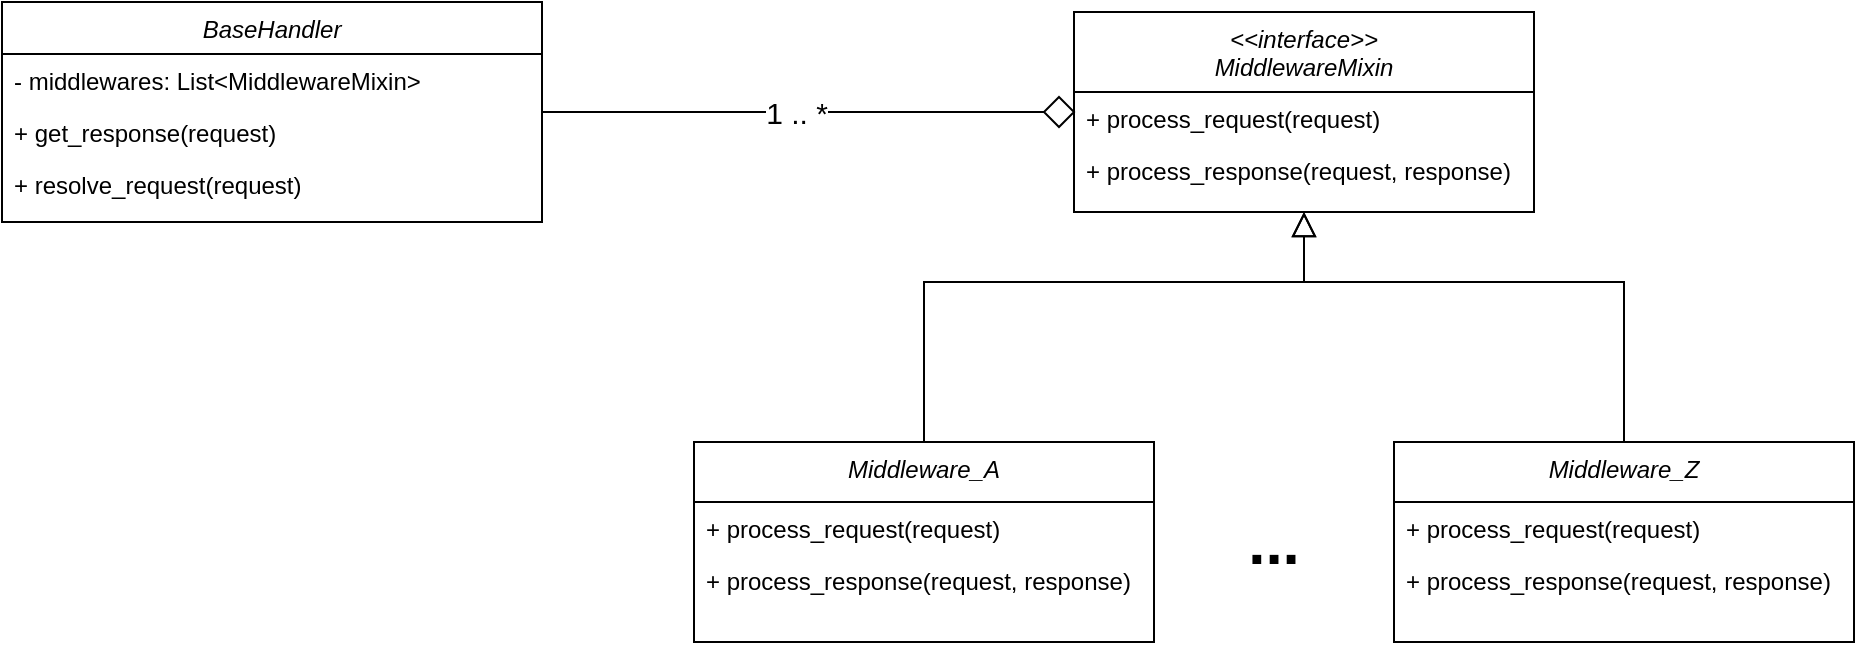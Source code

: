 <mxfile version="14.6.13" type="device" pages="2"><diagram id="C5RBs43oDa-KdzZeNtuy" name="uml-simplificado-django"><mxGraphModel dx="1021" dy="625" grid="1" gridSize="10" guides="1" tooltips="1" connect="1" arrows="1" fold="1" page="1" pageScale="1" pageWidth="827" pageHeight="1169" math="0" shadow="0"><root><mxCell id="WIyWlLk6GJQsqaUBKTNV-0"/><mxCell id="WIyWlLk6GJQsqaUBKTNV-1" parent="WIyWlLk6GJQsqaUBKTNV-0"/><mxCell id="e9A1BRxVFHIepZfqZcVU-36" style="edgeStyle=orthogonalEdgeStyle;rounded=0;orthogonalLoop=1;jettySize=auto;html=1;fontSize=30;endArrow=none;endFill=0;strokeWidth=1;jumpSize=6;entryX=0;entryY=0.5;entryDx=0;entryDy=0;" edge="1" parent="WIyWlLk6GJQsqaUBKTNV-1" source="zkfFHV4jXpPFQw0GAbJ--0" target="e9A1BRxVFHIepZfqZcVU-38"><mxGeometry relative="1" as="geometry"><Array as="points"><mxPoint x="570" y="155"/><mxPoint x="570" y="155"/></Array></mxGeometry></mxCell><mxCell id="e9A1BRxVFHIepZfqZcVU-39" value="1 .. *" style="edgeLabel;html=1;align=center;verticalAlign=middle;resizable=0;points=[];fontSize=15;" vertex="1" connectable="0" parent="e9A1BRxVFHIepZfqZcVU-36"><mxGeometry x="0.127" relative="1" as="geometry"><mxPoint x="-15" as="offset"/></mxGeometry></mxCell><mxCell id="zkfFHV4jXpPFQw0GAbJ--0" value="BaseHandler" style="swimlane;fontStyle=2;align=center;verticalAlign=top;childLayout=stackLayout;horizontal=1;startSize=26;horizontalStack=0;resizeParent=1;resizeLast=0;collapsible=1;marginBottom=0;rounded=0;shadow=0;strokeWidth=1;" parent="WIyWlLk6GJQsqaUBKTNV-1" vertex="1"><mxGeometry x="184" y="100" width="270" height="110" as="geometry"><mxRectangle x="230" y="140" width="160" height="26" as="alternateBounds"/></mxGeometry></mxCell><mxCell id="zkfFHV4jXpPFQw0GAbJ--1" value="- middlewares: List&lt;MiddlewareMixin&gt;" style="text;align=left;verticalAlign=top;spacingLeft=4;spacingRight=4;overflow=hidden;rotatable=0;points=[[0,0.5],[1,0.5]];portConstraint=eastwest;" parent="zkfFHV4jXpPFQw0GAbJ--0" vertex="1"><mxGeometry y="26" width="270" height="26" as="geometry"/></mxCell><mxCell id="zkfFHV4jXpPFQw0GAbJ--2" value="+ get_response(request)&#10;" style="text;align=left;verticalAlign=top;spacingLeft=4;spacingRight=4;overflow=hidden;rotatable=0;points=[[0,0.5],[1,0.5]];portConstraint=eastwest;rounded=0;shadow=0;html=0;" parent="zkfFHV4jXpPFQw0GAbJ--0" vertex="1"><mxGeometry y="52" width="270" height="26" as="geometry"/></mxCell><mxCell id="zkfFHV4jXpPFQw0GAbJ--3" value="+ resolve_request(request)" style="text;align=left;verticalAlign=top;spacingLeft=4;spacingRight=4;overflow=hidden;rotatable=0;points=[[0,0.5],[1,0.5]];portConstraint=eastwest;rounded=0;shadow=0;html=0;" parent="zkfFHV4jXpPFQw0GAbJ--0" vertex="1"><mxGeometry y="78" width="270" height="26" as="geometry"/></mxCell><mxCell id="e9A1BRxVFHIepZfqZcVU-12" value="" style="endArrow=block;endSize=10;endFill=0;shadow=0;strokeWidth=1;rounded=0;edgeStyle=elbowEdgeStyle;elbow=vertical;entryX=0.5;entryY=1;entryDx=0;entryDy=0;exitX=0.5;exitY=0;exitDx=0;exitDy=0;" edge="1" parent="WIyWlLk6GJQsqaUBKTNV-1" source="e9A1BRxVFHIepZfqZcVU-28" target="e9A1BRxVFHIepZfqZcVU-20"><mxGeometry width="160" relative="1" as="geometry"><mxPoint x="620" y="320" as="sourcePoint"/><mxPoint x="885" y="200" as="targetPoint"/><Array as="points"><mxPoint x="800" y="240"/></Array></mxGeometry></mxCell><mxCell id="e9A1BRxVFHIepZfqZcVU-13" value="" style="endArrow=block;endSize=10;endFill=0;shadow=0;strokeWidth=1;rounded=0;edgeStyle=elbowEdgeStyle;elbow=vertical;exitX=0.5;exitY=0;exitDx=0;exitDy=0;entryX=0.5;entryY=1;entryDx=0;entryDy=0;" edge="1" parent="WIyWlLk6GJQsqaUBKTNV-1" source="e9A1BRxVFHIepZfqZcVU-31" target="e9A1BRxVFHIepZfqZcVU-20"><mxGeometry width="160" relative="1" as="geometry"><mxPoint x="1010" y="320" as="sourcePoint"/><mxPoint x="885" y="200" as="targetPoint"/><Array as="points"><mxPoint x="930" y="240"/></Array></mxGeometry></mxCell><mxCell id="e9A1BRxVFHIepZfqZcVU-20" value="&lt;&lt;interface&gt;&gt;&#10;MiddlewareMixin" style="swimlane;fontStyle=2;align=center;verticalAlign=top;childLayout=stackLayout;horizontal=1;startSize=40;horizontalStack=0;resizeParent=1;resizeLast=0;collapsible=1;marginBottom=0;rounded=0;shadow=0;strokeWidth=1;" vertex="1" parent="WIyWlLk6GJQsqaUBKTNV-1"><mxGeometry x="720" y="105" width="230" height="100" as="geometry"><mxRectangle x="230" y="140" width="160" height="26" as="alternateBounds"/></mxGeometry></mxCell><mxCell id="e9A1BRxVFHIepZfqZcVU-22" value="+ process_request(request)&#10;" style="text;align=left;verticalAlign=top;spacingLeft=4;spacingRight=4;overflow=hidden;rotatable=0;points=[[0,0.5],[1,0.5]];portConstraint=eastwest;rounded=0;shadow=0;html=0;" vertex="1" parent="e9A1BRxVFHIepZfqZcVU-20"><mxGeometry y="40" width="230" height="26" as="geometry"/></mxCell><mxCell id="e9A1BRxVFHIepZfqZcVU-21" value="+ process_response(request, response)" style="text;align=left;verticalAlign=top;spacingLeft=4;spacingRight=4;overflow=hidden;rotatable=0;points=[[0,0.5],[1,0.5]];portConstraint=eastwest;" vertex="1" parent="e9A1BRxVFHIepZfqZcVU-20"><mxGeometry y="66" width="230" height="26" as="geometry"/></mxCell><mxCell id="e9A1BRxVFHIepZfqZcVU-28" value="Middleware_A" style="swimlane;fontStyle=2;align=center;verticalAlign=top;childLayout=stackLayout;horizontal=1;startSize=30;horizontalStack=0;resizeParent=1;resizeLast=0;collapsible=1;marginBottom=0;rounded=0;shadow=0;strokeWidth=1;" vertex="1" parent="WIyWlLk6GJQsqaUBKTNV-1"><mxGeometry x="530" y="320" width="230" height="100" as="geometry"><mxRectangle x="230" y="140" width="160" height="26" as="alternateBounds"/></mxGeometry></mxCell><mxCell id="e9A1BRxVFHIepZfqZcVU-29" value="+ process_request(request)&#10;" style="text;align=left;verticalAlign=top;spacingLeft=4;spacingRight=4;overflow=hidden;rotatable=0;points=[[0,0.5],[1,0.5]];portConstraint=eastwest;rounded=0;shadow=0;html=0;" vertex="1" parent="e9A1BRxVFHIepZfqZcVU-28"><mxGeometry y="30" width="230" height="26" as="geometry"/></mxCell><mxCell id="e9A1BRxVFHIepZfqZcVU-30" value="+ process_response(request, response)" style="text;align=left;verticalAlign=top;spacingLeft=4;spacingRight=4;overflow=hidden;rotatable=0;points=[[0,0.5],[1,0.5]];portConstraint=eastwest;" vertex="1" parent="e9A1BRxVFHIepZfqZcVU-28"><mxGeometry y="56" width="230" height="26" as="geometry"/></mxCell><mxCell id="e9A1BRxVFHIepZfqZcVU-31" value="Middleware_Z" style="swimlane;fontStyle=2;align=center;verticalAlign=top;childLayout=stackLayout;horizontal=1;startSize=30;horizontalStack=0;resizeParent=1;resizeLast=0;collapsible=1;marginBottom=0;rounded=0;shadow=0;strokeWidth=1;" vertex="1" parent="WIyWlLk6GJQsqaUBKTNV-1"><mxGeometry x="880" y="320" width="230" height="100" as="geometry"><mxRectangle x="230" y="140" width="160" height="26" as="alternateBounds"/></mxGeometry></mxCell><mxCell id="e9A1BRxVFHIepZfqZcVU-32" value="+ process_request(request)&#10;" style="text;align=left;verticalAlign=top;spacingLeft=4;spacingRight=4;overflow=hidden;rotatable=0;points=[[0,0.5],[1,0.5]];portConstraint=eastwest;rounded=0;shadow=0;html=0;" vertex="1" parent="e9A1BRxVFHIepZfqZcVU-31"><mxGeometry y="30" width="230" height="26" as="geometry"/></mxCell><mxCell id="e9A1BRxVFHIepZfqZcVU-33" value="+ process_response(request, response)" style="text;align=left;verticalAlign=top;spacingLeft=4;spacingRight=4;overflow=hidden;rotatable=0;points=[[0,0.5],[1,0.5]];portConstraint=eastwest;" vertex="1" parent="e9A1BRxVFHIepZfqZcVU-31"><mxGeometry y="56" width="230" height="26" as="geometry"/></mxCell><mxCell id="e9A1BRxVFHIepZfqZcVU-34" value="&lt;font style=&quot;font-size: 31px;&quot;&gt;...&lt;/font&gt;" style="text;html=1;strokeColor=none;fillColor=none;align=center;verticalAlign=middle;whiteSpace=wrap;rounded=0;fontStyle=1;fontSize=31;" vertex="1" parent="WIyWlLk6GJQsqaUBKTNV-1"><mxGeometry x="800" y="360" width="40" height="20" as="geometry"/></mxCell><mxCell id="e9A1BRxVFHIepZfqZcVU-38" value="" style="rhombus;whiteSpace=wrap;html=1;fontSize=30;" vertex="1" parent="WIyWlLk6GJQsqaUBKTNV-1"><mxGeometry x="705" y="147.5" width="15" height="15" as="geometry"/></mxCell></root></mxGraphModel></diagram><diagram id="1AQrL_YaK36DAEZkiO5i" name="django-middleware-packages"><mxGraphModel dx="-2160" dy="759" grid="1" gridSize="10" guides="1" tooltips="1" connect="1" arrows="1" fold="1" page="1" pageScale="1" pageWidth="850" pageHeight="1100" math="0" shadow="0"><root><mxCell id="jFZkjJBaDAn_qH-U-DsI-0"/><mxCell id="jFZkjJBaDAn_qH-U-DsI-1" parent="jFZkjJBaDAn_qH-U-DsI-0"/><mxCell id="jFZkjJBaDAn_qH-U-DsI-2" value="" style="shape=folder;fontStyle=1;spacingTop=10;tabWidth=194;tabHeight=22;tabPosition=left;html=1;rounded=0;shadow=0;comic=0;labelBackgroundColor=none;strokeWidth=1;fillColor=none;fontFamily=Verdana;fontSize=10;align=center;" vertex="1" parent="jFZkjJBaDAn_qH-U-DsI-1"><mxGeometry x="3580" y="520" width="880" height="590" as="geometry"/></mxCell><mxCell id="jFZkjJBaDAn_qH-U-DsI-3" value="Backend Animalesco" style="text;html=1;strokeColor=none;fillColor=none;align=center;verticalAlign=middle;whiteSpace=wrap;rounded=0;fontSize=15;" vertex="1" parent="jFZkjJBaDAn_qH-U-DsI-1"><mxGeometry x="3580" y="520" width="190" height="20" as="geometry"/></mxCell><mxCell id="jFZkjJBaDAn_qH-U-DsI-14" value="" style="group" vertex="1" connectable="0" parent="jFZkjJBaDAn_qH-U-DsI-1"><mxGeometry x="3945.5" y="570" width="270" height="130" as="geometry"/></mxCell><mxCell id="jFZkjJBaDAn_qH-U-DsI-11" value="" style="shape=folder;fontStyle=1;spacingTop=10;tabWidth=194;tabHeight=22;tabPosition=left;html=1;rounded=0;shadow=0;comic=0;labelBackgroundColor=none;strokeWidth=1;fillColor=none;fontFamily=Verdana;fontSize=10;align=center;" vertex="1" parent="jFZkjJBaDAn_qH-U-DsI-14"><mxGeometry width="270" height="130" as="geometry"/></mxCell><mxCell id="jFZkjJBaDAn_qH-U-DsI-12" value="core.handlers.base.BaseHandler" style="shape=module;align=left;spacingLeft=20;align=center;verticalAlign=middle;fontSize=15;" vertex="1" parent="jFZkjJBaDAn_qH-U-DsI-14"><mxGeometry x="10" y="50" width="250" height="50" as="geometry"/></mxCell><mxCell id="jFZkjJBaDAn_qH-U-DsI-13" value="django internal code" style="text;html=1;strokeColor=none;fillColor=none;align=center;verticalAlign=middle;whiteSpace=wrap;rounded=0;fontSize=15;" vertex="1" parent="jFZkjJBaDAn_qH-U-DsI-14"><mxGeometry width="190" height="20" as="geometry"/></mxCell><mxCell id="jFZkjJBaDAn_qH-U-DsI-9" value="" style="group" vertex="1" connectable="0" parent="jFZkjJBaDAn_qH-U-DsI-1"><mxGeometry x="3650" y="570" width="140" height="130" as="geometry"/></mxCell><mxCell id="jFZkjJBaDAn_qH-U-DsI-6" value="" style="shape=folder;fontStyle=1;spacingTop=10;tabWidth=194;tabHeight=22;tabPosition=left;html=1;rounded=0;shadow=0;comic=0;labelBackgroundColor=none;strokeWidth=1;fillColor=none;fontFamily=Verdana;fontSize=10;align=center;" vertex="1" parent="jFZkjJBaDAn_qH-U-DsI-9"><mxGeometry width="140" height="130" as="geometry"/></mxCell><mxCell id="jFZkjJBaDAn_qH-U-DsI-5" value="settings.py" style="shape=module;align=left;spacingLeft=20;align=center;verticalAlign=middle;fontSize=15;" vertex="1" parent="jFZkjJBaDAn_qH-U-DsI-9"><mxGeometry x="15" y="50" width="110" height="50" as="geometry"/></mxCell><mxCell id="jFZkjJBaDAn_qH-U-DsI-7" value="config" style="text;html=1;strokeColor=none;fillColor=none;align=center;verticalAlign=middle;whiteSpace=wrap;rounded=0;fontSize=15;" vertex="1" parent="jFZkjJBaDAn_qH-U-DsI-9"><mxGeometry width="130" height="20" as="geometry"/></mxCell><mxCell id="jFZkjJBaDAn_qH-U-DsI-18" style="edgeStyle=orthogonalEdgeStyle;rounded=0;jumpSize=6;orthogonalLoop=1;jettySize=auto;html=1;entryX=1;entryY=0.5;entryDx=0;entryDy=0;fontSize=15;endArrow=open;endFill=0;strokeWidth=1;exitX=0.04;exitY=0.507;exitDx=0;exitDy=0;exitPerimeter=0;" edge="1" parent="jFZkjJBaDAn_qH-U-DsI-1" source="jFZkjJBaDAn_qH-U-DsI-12" target="jFZkjJBaDAn_qH-U-DsI-5"><mxGeometry relative="1" as="geometry"/></mxCell><mxCell id="jFZkjJBaDAn_qH-U-DsI-19" value="uses" style="edgeLabel;html=1;align=center;verticalAlign=middle;resizable=0;points=[];fontSize=15;" vertex="1" connectable="0" parent="jFZkjJBaDAn_qH-U-DsI-18"><mxGeometry x="-0.133" y="-2" relative="1" as="geometry"><mxPoint x="-13" y="-8" as="offset"/></mxGeometry></mxCell><mxCell id="jFZkjJBaDAn_qH-U-DsI-21" value="" style="group" vertex="1" connectable="0" parent="jFZkjJBaDAn_qH-U-DsI-1"><mxGeometry x="3640" y="920" width="270" height="160" as="geometry"/></mxCell><mxCell id="jFZkjJBaDAn_qH-U-DsI-15" value="" style="shape=folder;fontStyle=1;spacingTop=10;tabWidth=140;tabHeight=20;tabPosition=left;html=1;fontSize=15;" vertex="1" parent="jFZkjJBaDAn_qH-U-DsI-21"><mxGeometry width="270" height="160" as="geometry"/></mxCell><mxCell id="jFZkjJBaDAn_qH-U-DsI-16" value="applications app A" style="text;html=1;strokeColor=none;fillColor=none;align=center;verticalAlign=middle;whiteSpace=wrap;rounded=0;fontSize=15;" vertex="1" parent="jFZkjJBaDAn_qH-U-DsI-21"><mxGeometry width="140" height="20" as="geometry"/></mxCell><mxCell id="jFZkjJBaDAn_qH-U-DsI-17" value="middlewares.py" style="shape=module;align=left;spacingLeft=20;align=center;verticalAlign=middle;fontSize=15;" vertex="1" parent="jFZkjJBaDAn_qH-U-DsI-21"><mxGeometry x="10" y="70" width="250" height="50" as="geometry"/></mxCell><mxCell id="jFZkjJBaDAn_qH-U-DsI-22" value="" style="group" vertex="1" connectable="0" parent="jFZkjJBaDAn_qH-U-DsI-1"><mxGeometry x="4090" y="920" width="270" height="160" as="geometry"/></mxCell><mxCell id="jFZkjJBaDAn_qH-U-DsI-23" value="" style="shape=folder;fontStyle=1;spacingTop=10;tabWidth=140;tabHeight=20;tabPosition=left;html=1;fontSize=15;" vertex="1" parent="jFZkjJBaDAn_qH-U-DsI-22"><mxGeometry width="270" height="160" as="geometry"/></mxCell><mxCell id="jFZkjJBaDAn_qH-U-DsI-24" value="applications app Z" style="text;html=1;strokeColor=none;fillColor=none;align=center;verticalAlign=middle;whiteSpace=wrap;rounded=0;fontSize=15;" vertex="1" parent="jFZkjJBaDAn_qH-U-DsI-22"><mxGeometry width="140" height="20" as="geometry"/></mxCell><mxCell id="jFZkjJBaDAn_qH-U-DsI-25" value="middlewares.py" style="shape=module;align=left;spacingLeft=20;align=center;verticalAlign=middle;fontSize=15;" vertex="1" parent="jFZkjJBaDAn_qH-U-DsI-22"><mxGeometry x="10" y="70" width="250" height="50" as="geometry"/></mxCell><mxCell id="bX77MNrK20iTtfMkYJaL-1" value="&lt;font style=&quot;font-size: 31px;&quot;&gt;...&lt;/font&gt;" style="text;html=1;strokeColor=none;fillColor=none;align=center;verticalAlign=middle;whiteSpace=wrap;rounded=0;fontStyle=1;fontSize=31;" vertex="1" parent="jFZkjJBaDAn_qH-U-DsI-1"><mxGeometry x="3980" y="1000" width="40" height="20" as="geometry"/></mxCell><mxCell id="bX77MNrK20iTtfMkYJaL-2" style="edgeStyle=orthogonalEdgeStyle;rounded=0;jumpSize=6;orthogonalLoop=1;jettySize=auto;html=1;fontSize=15;endArrow=open;endFill=0;strokeWidth=1;" edge="1" parent="jFZkjJBaDAn_qH-U-DsI-1" source="jFZkjJBaDAn_qH-U-DsI-17"><mxGeometry relative="1" as="geometry"><mxPoint x="3720" y="670" as="targetPoint"/><Array as="points"><mxPoint x="3940" y="1015"/><mxPoint x="3940" y="840"/><mxPoint x="3720" y="840"/></Array></mxGeometry></mxCell><mxCell id="bX77MNrK20iTtfMkYJaL-3" style="edgeStyle=orthogonalEdgeStyle;rounded=0;jumpSize=6;orthogonalLoop=1;jettySize=auto;html=1;fontSize=15;endArrow=open;endFill=0;strokeWidth=1;" edge="1" parent="jFZkjJBaDAn_qH-U-DsI-1" source="jFZkjJBaDAn_qH-U-DsI-25"><mxGeometry relative="1" as="geometry"><mxPoint x="3720" y="670" as="targetPoint"/><Array as="points"><mxPoint x="4420" y="1015"/><mxPoint x="4420" y="840"/><mxPoint x="3720" y="840"/></Array></mxGeometry></mxCell></root></mxGraphModel></diagram></mxfile>